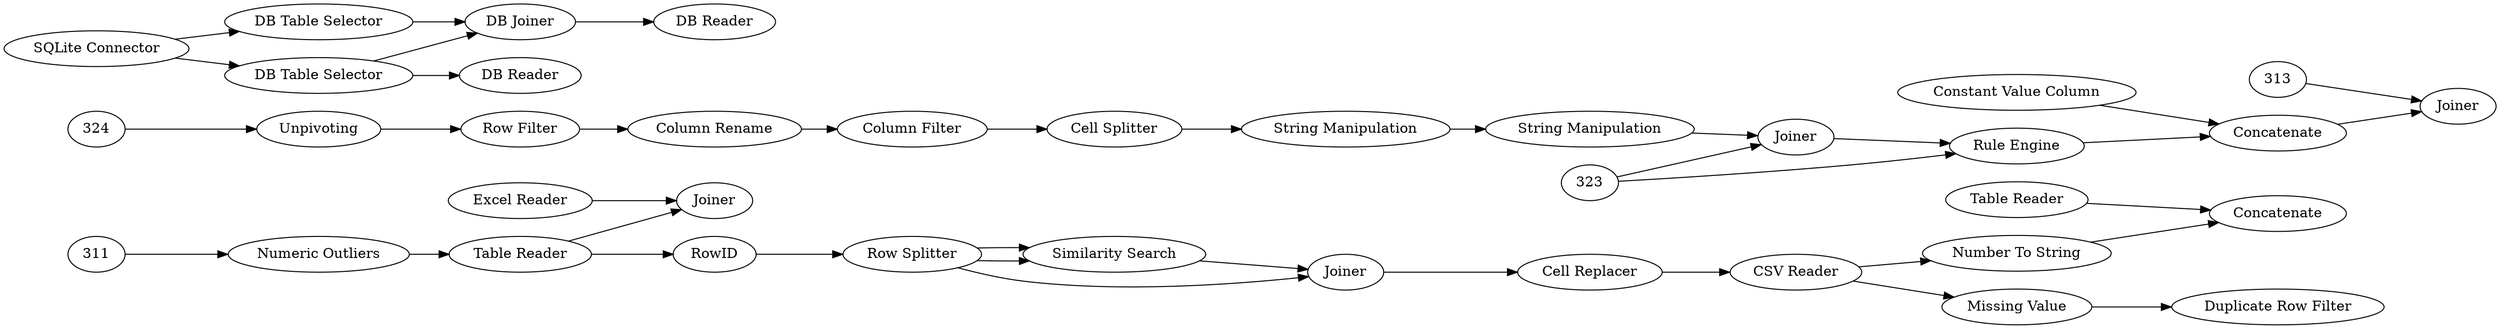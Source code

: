 digraph {
	269 [label="Numeric Outliers"]
	276 [label="Missing Value"]
	299 [label="Duplicate Row Filter"]
	301 [label="Rule Engine"]
	176 [label="Cell Replacer"]
	187 [label="Similarity Search"]
	291 [label="Value Counter"]
	293 [label=RowID]
	307 [label="Row Splitter"]
	308 [label=Joiner]
	289 [label=Concatenate]
	300 [label="Number To String"]
	301 [label="CSV Reader"]
	302 [label="Table Reader"]
	195 [label="Column Rename"]
	219 [label=Unpivoting]
	220 [label="Row Filter"]
	221 [label="Column Filter"]
	320 [label=Joiner]
	161 [label="Cell Splitter"]
	168 [label="String Manipulation"]
	312 [label="String Manipulation"]
	322 [label=Joiner]
	278 [label="SQLite Connector"]
	279 [label="DB Table Selector"]
	280 [label="DB Table Selector"]
	281 [label="DB Joiner"]
	282 [label="DB Reader"]
	283 [label="DB Reader"]
	290 [label="Excel Reader"]
	291 [label="Table Reader"]
	292 [label=Joiner]
	231 [label="Constant Value Column"]
	232 [label="Rule Engine"]
	296 [label=Concatenate]
	187 -> 308
	291 -> 293
	293 -> 307
	307 -> 308
	307 -> 187
	307 -> 187
	308 -> 176
	300 -> 289
	301 -> 300
	302 -> 289
	269 -> 291
	276 -> 299
	301 -> 276
	176 -> 301
	311 -> 269
	195 -> 221
	219 -> 220
	220 -> 195
	161 -> 312
	312 -> 168
	278 -> 279
	278 -> 280
	279 -> 283
	279 -> 281
	280 -> 281
	281 -> 282
	290 -> 292
	291 -> 292
	231 -> 296
	232 -> 296
	313 -> 322
	221 -> 161
	320 -> 232
	168 -> 320
	323 -> 320
	323 -> 232
	324 -> 219
	296 -> 322
	rankdir=LR
}
